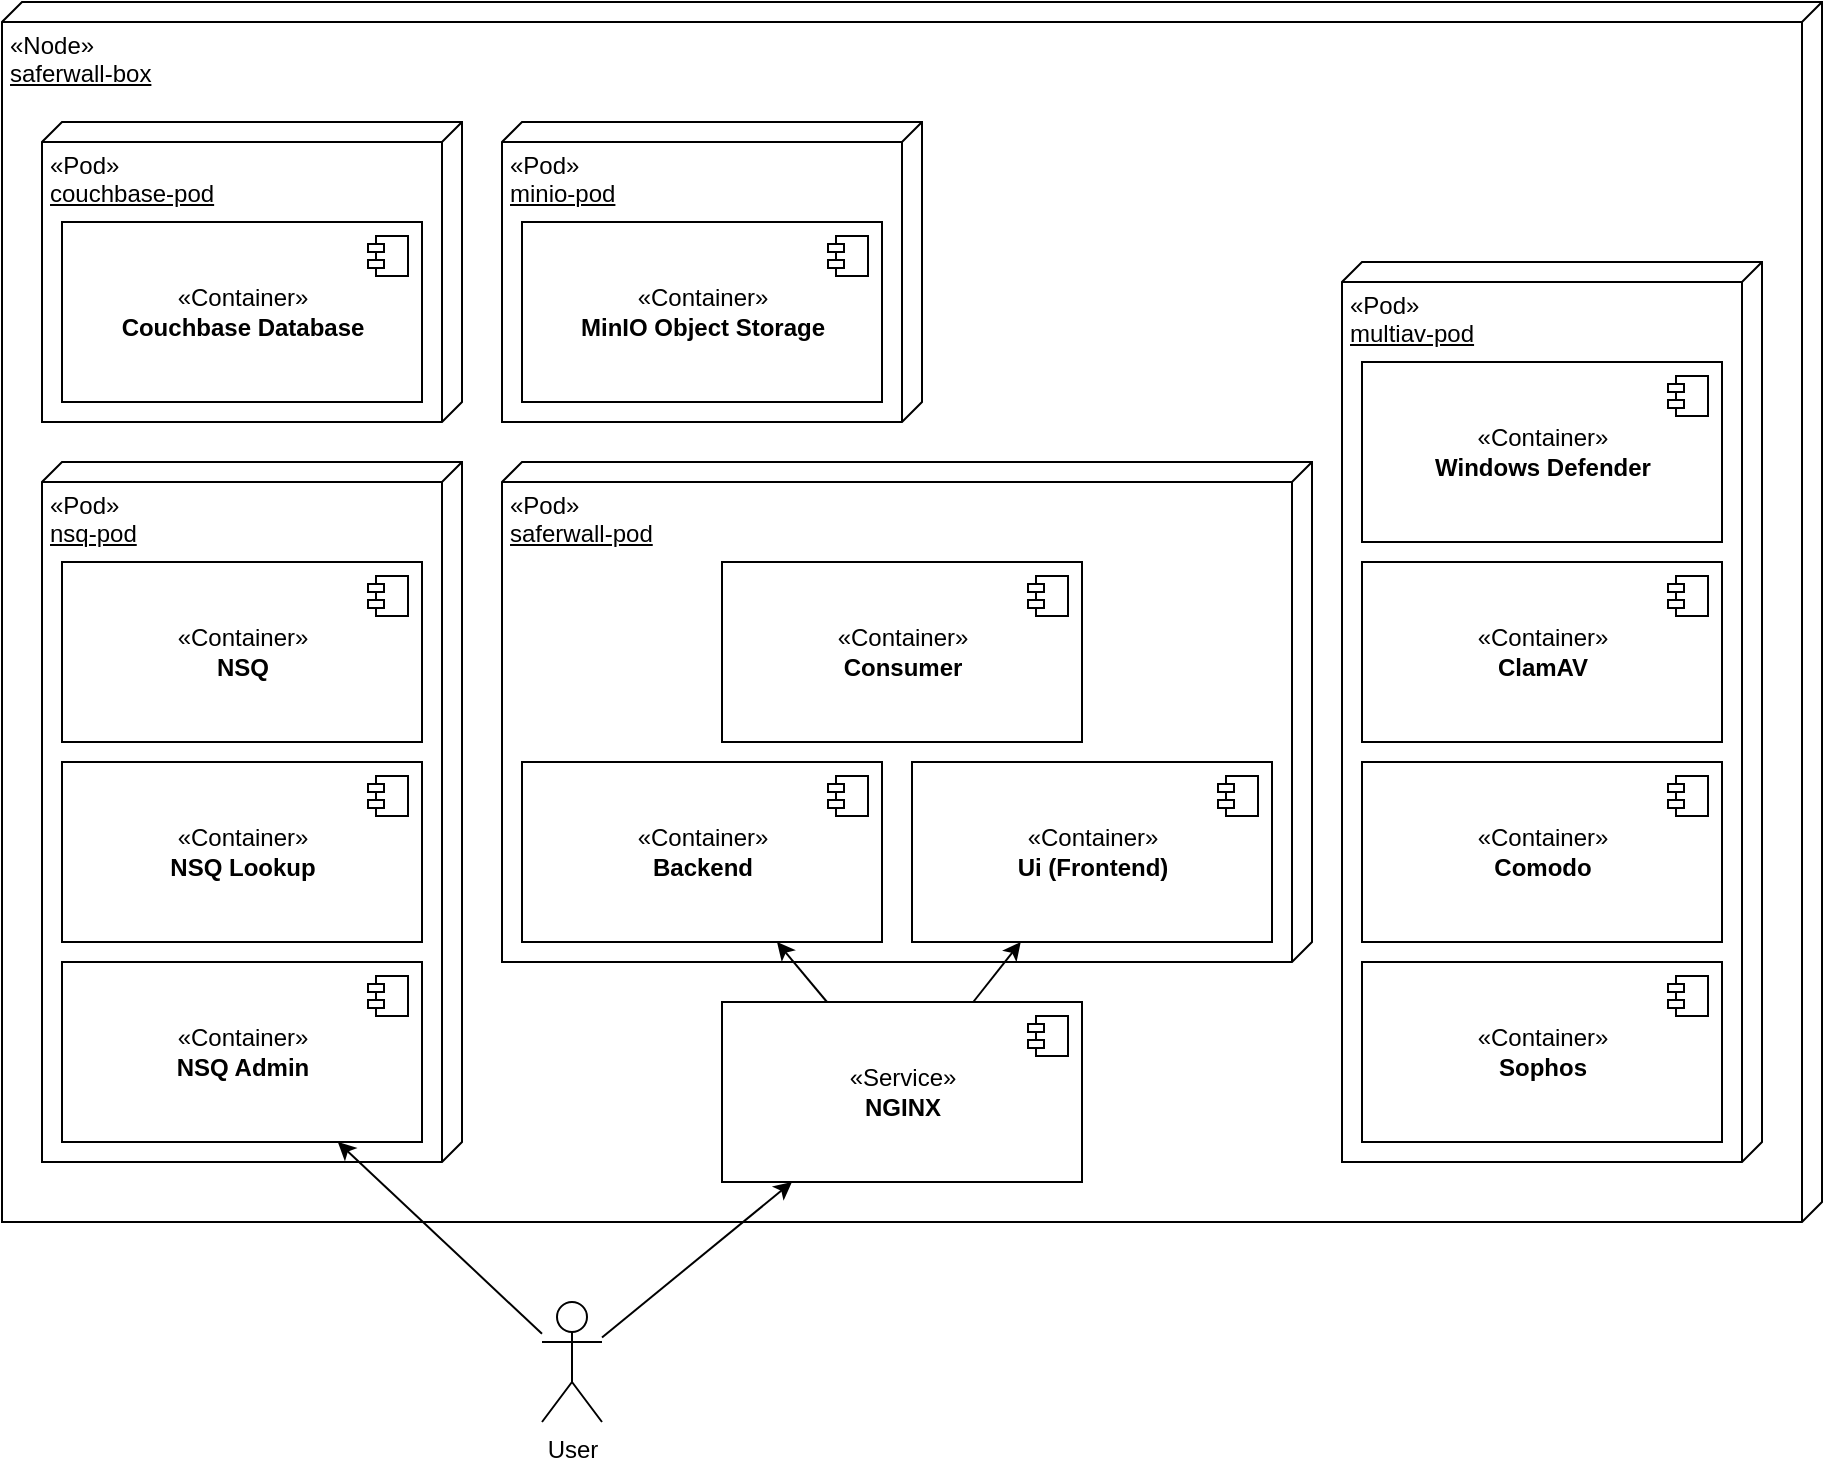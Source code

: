 <mxfile version="13.7.9" type="device"><diagram id="pRDvFIAnrit9D_myS2v1" name="Page-1"><mxGraphModel dx="1422" dy="834" grid="1" gridSize="10" guides="1" tooltips="1" connect="1" arrows="1" fold="1" page="1" pageScale="1" pageWidth="850" pageHeight="1100" math="0" shadow="0"><root><mxCell id="0"/><mxCell id="1" parent="0"/><mxCell id="8RYcF43jASUuvk7ZDHA5-20" value="&lt;span style=&quot;text-align: center&quot;&gt;«Node»&lt;/span&gt;&lt;br style=&quot;text-align: center&quot;&gt;&lt;span style=&quot;text-align: center&quot;&gt;&lt;u&gt;saferwall-box&lt;br&gt;&lt;/u&gt;&lt;/span&gt;" style="verticalAlign=top;align=left;spacingTop=8;spacingLeft=2;spacingRight=12;shape=cube;size=10;direction=south;fontStyle=0;html=1;" parent="1" vertex="1"><mxGeometry x="390" y="270" width="910" height="610" as="geometry"/></mxCell><mxCell id="8RYcF43jASUuvk7ZDHA5-24" style="edgeStyle=orthogonalEdgeStyle;orthogonalLoop=1;jettySize=auto;html=1;strokeColor=none;rounded=0;" parent="1" target="8RYcF43jASUuvk7ZDHA5-7" edge="1"><mxGeometry relative="1" as="geometry"><Array as="points"><mxPoint x="575" y="560"/><mxPoint x="795" y="560"/></Array><mxPoint x="575.034" y="660" as="sourcePoint"/></mxGeometry></mxCell><mxCell id="8EWzMbppnUh58eAo0yBk-2" value="&lt;span style=&quot;text-align: center&quot;&gt;«Pod»&lt;/span&gt;&lt;br style=&quot;text-align: center&quot;&gt;&lt;span style=&quot;text-align: center&quot;&gt;&lt;u&gt;saferwall-pod&lt;br&gt;&lt;/u&gt;&lt;/span&gt;" style="verticalAlign=top;align=left;spacingTop=8;spacingLeft=2;spacingRight=12;shape=cube;size=10;direction=south;fontStyle=0;html=1;" parent="1" vertex="1"><mxGeometry x="640" y="500" width="405" height="250" as="geometry"/></mxCell><mxCell id="8RYcF43jASUuvk7ZDHA5-7" value="«Container»&lt;br&gt;&lt;b&gt;Consumer&lt;/b&gt;" style="html=1;dropTarget=0;" parent="1" vertex="1"><mxGeometry x="750" y="550" width="180" height="90" as="geometry"/></mxCell><mxCell id="8RYcF43jASUuvk7ZDHA5-8" value="" style="shape=component;jettyWidth=8;jettyHeight=4;" parent="8RYcF43jASUuvk7ZDHA5-7" vertex="1"><mxGeometry x="1" width="20" height="20" relative="1" as="geometry"><mxPoint x="-27" y="7" as="offset"/></mxGeometry></mxCell><mxCell id="8EWzMbppnUh58eAo0yBk-10" value="&lt;span style=&quot;text-align: center&quot;&gt;«Pod»&lt;/span&gt;&lt;br style=&quot;text-align: center&quot;&gt;&lt;span style=&quot;text-align: center&quot;&gt;&lt;u&gt;minio-pod&lt;br&gt;&lt;/u&gt;&lt;/span&gt;" style="verticalAlign=top;align=left;spacingTop=8;spacingLeft=2;spacingRight=12;shape=cube;size=10;direction=south;fontStyle=0;html=1;" parent="1" vertex="1"><mxGeometry x="640" y="330" width="210" height="150" as="geometry"/></mxCell><mxCell id="8RYcF43jASUuvk7ZDHA5-49" value="«Container»&lt;br&gt;&lt;b&gt;MinIO Object Storage&lt;/b&gt;" style="html=1;dropTarget=0;" parent="1" vertex="1"><mxGeometry x="650" y="380" width="180" height="90" as="geometry"/></mxCell><mxCell id="8RYcF43jASUuvk7ZDHA5-50" value="" style="shape=component;jettyWidth=8;jettyHeight=4;" parent="8RYcF43jASUuvk7ZDHA5-49" vertex="1"><mxGeometry x="1" width="20" height="20" relative="1" as="geometry"><mxPoint x="-27" y="7" as="offset"/></mxGeometry></mxCell><mxCell id="8EWzMbppnUh58eAo0yBk-13" value="&lt;span style=&quot;text-align: center&quot;&gt;«Pod»&lt;/span&gt;&lt;br style=&quot;text-align: center&quot;&gt;&lt;span style=&quot;text-align: center&quot;&gt;&lt;u&gt;nsq-pod&lt;br&gt;&lt;/u&gt;&lt;/span&gt;" style="verticalAlign=top;align=left;spacingTop=8;spacingLeft=2;spacingRight=12;shape=cube;size=10;direction=south;fontStyle=0;html=1;" parent="1" vertex="1"><mxGeometry x="410" y="500" width="210" height="350" as="geometry"/></mxCell><mxCell id="8EWzMbppnUh58eAo0yBk-14" value="«Container»&lt;br&gt;&lt;b&gt;NSQ Lookup&lt;/b&gt;" style="html=1;dropTarget=0;" parent="1" vertex="1"><mxGeometry x="420" y="650" width="180" height="90" as="geometry"/></mxCell><mxCell id="8EWzMbppnUh58eAo0yBk-15" value="" style="shape=component;jettyWidth=8;jettyHeight=4;" parent="8EWzMbppnUh58eAo0yBk-14" vertex="1"><mxGeometry x="1" width="20" height="20" relative="1" as="geometry"><mxPoint x="-27" y="7" as="offset"/></mxGeometry></mxCell><mxCell id="8RYcF43jASUuvk7ZDHA5-17" value="«Container»&lt;br&gt;&lt;b&gt;NSQ&lt;/b&gt;" style="html=1;dropTarget=0;" parent="1" vertex="1"><mxGeometry x="420" y="550" width="180" height="90" as="geometry"/></mxCell><mxCell id="8RYcF43jASUuvk7ZDHA5-18" value="" style="shape=component;jettyWidth=8;jettyHeight=4;" parent="8RYcF43jASUuvk7ZDHA5-17" vertex="1"><mxGeometry x="1" width="20" height="20" relative="1" as="geometry"><mxPoint x="-27" y="7" as="offset"/></mxGeometry></mxCell><mxCell id="8EWzMbppnUh58eAo0yBk-23" value="&lt;span style=&quot;text-align: center&quot;&gt;«Pod»&lt;/span&gt;&lt;br style=&quot;text-align: center&quot;&gt;&lt;span style=&quot;text-align: center&quot;&gt;&lt;u&gt;couchbase-pod&lt;br&gt;&lt;/u&gt;&lt;/span&gt;" style="verticalAlign=top;align=left;spacingTop=8;spacingLeft=2;spacingRight=12;shape=cube;size=10;direction=south;fontStyle=0;html=1;" parent="1" vertex="1"><mxGeometry x="410" y="330" width="210" height="150" as="geometry"/></mxCell><mxCell id="8EWzMbppnUh58eAo0yBk-24" value="«Container»&lt;br&gt;&lt;b&gt;Couchbase Database&lt;/b&gt;" style="html=1;dropTarget=0;" parent="1" vertex="1"><mxGeometry x="420" y="380" width="180" height="90" as="geometry"/></mxCell><mxCell id="8EWzMbppnUh58eAo0yBk-25" value="" style="shape=component;jettyWidth=8;jettyHeight=4;" parent="8EWzMbppnUh58eAo0yBk-24" vertex="1"><mxGeometry x="1" width="20" height="20" relative="1" as="geometry"><mxPoint x="-27" y="7" as="offset"/></mxGeometry></mxCell><mxCell id="wCCmRajiiTZi3MHxOZBa-34" style="rounded=0;orthogonalLoop=1;jettySize=auto;html=1;" parent="1" source="wCCmRajiiTZi3MHxOZBa-6" target="wCCmRajiiTZi3MHxOZBa-32" edge="1"><mxGeometry relative="1" as="geometry"/></mxCell><mxCell id="wCCmRajiiTZi3MHxOZBa-40" style="edgeStyle=none;rounded=0;orthogonalLoop=1;jettySize=auto;html=1;" parent="1" source="wCCmRajiiTZi3MHxOZBa-6" target="wCCmRajiiTZi3MHxOZBa-37" edge="1"><mxGeometry relative="1" as="geometry"/></mxCell><mxCell id="wCCmRajiiTZi3MHxOZBa-6" value="User" style="shape=umlActor;verticalLabelPosition=bottom;verticalAlign=top;html=1;outlineConnect=0;" parent="1" vertex="1"><mxGeometry x="660" y="920" width="30" height="60" as="geometry"/></mxCell><mxCell id="wCCmRajiiTZi3MHxOZBa-8" value="«Container»&lt;br&gt;&lt;b&gt;Backend&lt;/b&gt;" style="html=1;dropTarget=0;" parent="1" vertex="1"><mxGeometry x="650" y="650" width="180" height="90" as="geometry"/></mxCell><mxCell id="wCCmRajiiTZi3MHxOZBa-9" value="" style="shape=component;jettyWidth=8;jettyHeight=4;" parent="wCCmRajiiTZi3MHxOZBa-8" vertex="1"><mxGeometry x="1" width="20" height="20" relative="1" as="geometry"><mxPoint x="-27" y="7" as="offset"/></mxGeometry></mxCell><mxCell id="wCCmRajiiTZi3MHxOZBa-10" value="«Container»&lt;br&gt;&lt;b&gt;Ui (Frontend)&lt;/b&gt;" style="html=1;dropTarget=0;" parent="1" vertex="1"><mxGeometry x="845" y="650" width="180" height="90" as="geometry"/></mxCell><mxCell id="wCCmRajiiTZi3MHxOZBa-11" value="" style="shape=component;jettyWidth=8;jettyHeight=4;" parent="wCCmRajiiTZi3MHxOZBa-10" vertex="1"><mxGeometry x="1" width="20" height="20" relative="1" as="geometry"><mxPoint x="-27" y="7" as="offset"/></mxGeometry></mxCell><mxCell id="wCCmRajiiTZi3MHxOZBa-12" value="&lt;span style=&quot;text-align: center&quot;&gt;«Pod»&lt;/span&gt;&lt;br style=&quot;text-align: center&quot;&gt;&lt;span style=&quot;text-align: center&quot;&gt;&lt;u&gt;multiav-pod&lt;br&gt;&lt;/u&gt;&lt;/span&gt;" style="verticalAlign=top;align=left;spacingTop=8;spacingLeft=2;spacingRight=12;shape=cube;size=10;direction=south;fontStyle=0;html=1;" parent="1" vertex="1"><mxGeometry x="1060" y="400" width="210" height="450" as="geometry"/></mxCell><mxCell id="wCCmRajiiTZi3MHxOZBa-13" value="«Container»&lt;br&gt;&lt;b&gt;Windows Defender&lt;/b&gt;" style="html=1;dropTarget=0;" parent="1" vertex="1"><mxGeometry x="1070" y="450" width="180" height="90" as="geometry"/></mxCell><mxCell id="wCCmRajiiTZi3MHxOZBa-14" value="" style="shape=component;jettyWidth=8;jettyHeight=4;" parent="wCCmRajiiTZi3MHxOZBa-13" vertex="1"><mxGeometry x="1" width="20" height="20" relative="1" as="geometry"><mxPoint x="-27" y="7" as="offset"/></mxGeometry></mxCell><mxCell id="wCCmRajiiTZi3MHxOZBa-15" value="«Container»&lt;br&gt;&lt;b&gt;ClamAV&lt;/b&gt;" style="html=1;dropTarget=0;" parent="1" vertex="1"><mxGeometry x="1070" y="550" width="180" height="90" as="geometry"/></mxCell><mxCell id="wCCmRajiiTZi3MHxOZBa-16" value="" style="shape=component;jettyWidth=8;jettyHeight=4;" parent="wCCmRajiiTZi3MHxOZBa-15" vertex="1"><mxGeometry x="1" width="20" height="20" relative="1" as="geometry"><mxPoint x="-27" y="7" as="offset"/></mxGeometry></mxCell><mxCell id="wCCmRajiiTZi3MHxOZBa-17" value="«Container»&lt;br&gt;&lt;b&gt;Comodo&lt;/b&gt;" style="html=1;dropTarget=0;" parent="1" vertex="1"><mxGeometry x="1070" y="650" width="180" height="90" as="geometry"/></mxCell><mxCell id="wCCmRajiiTZi3MHxOZBa-18" value="" style="shape=component;jettyWidth=8;jettyHeight=4;" parent="wCCmRajiiTZi3MHxOZBa-17" vertex="1"><mxGeometry x="1" width="20" height="20" relative="1" as="geometry"><mxPoint x="-27" y="7" as="offset"/></mxGeometry></mxCell><mxCell id="wCCmRajiiTZi3MHxOZBa-19" value="«Container»&lt;br&gt;&lt;b&gt;Sophos&lt;/b&gt;" style="html=1;dropTarget=0;" parent="1" vertex="1"><mxGeometry x="1070" y="750" width="180" height="90" as="geometry"/></mxCell><mxCell id="wCCmRajiiTZi3MHxOZBa-20" value="" style="shape=component;jettyWidth=8;jettyHeight=4;" parent="wCCmRajiiTZi3MHxOZBa-19" vertex="1"><mxGeometry x="1" width="20" height="20" relative="1" as="geometry"><mxPoint x="-27" y="7" as="offset"/></mxGeometry></mxCell><mxCell id="wCCmRajiiTZi3MHxOZBa-35" style="edgeStyle=none;rounded=0;orthogonalLoop=1;jettySize=auto;html=1;" parent="1" source="wCCmRajiiTZi3MHxOZBa-32" target="wCCmRajiiTZi3MHxOZBa-8" edge="1"><mxGeometry relative="1" as="geometry"/></mxCell><mxCell id="wCCmRajiiTZi3MHxOZBa-36" style="edgeStyle=none;rounded=0;orthogonalLoop=1;jettySize=auto;html=1;" parent="1" source="wCCmRajiiTZi3MHxOZBa-32" target="wCCmRajiiTZi3MHxOZBa-10" edge="1"><mxGeometry relative="1" as="geometry"/></mxCell><mxCell id="wCCmRajiiTZi3MHxOZBa-32" value="«Service»&lt;br&gt;&lt;b&gt;NGINX&lt;/b&gt;" style="html=1;dropTarget=0;" parent="1" vertex="1"><mxGeometry x="750" y="770" width="180" height="90" as="geometry"/></mxCell><mxCell id="wCCmRajiiTZi3MHxOZBa-33" value="" style="shape=component;jettyWidth=8;jettyHeight=4;" parent="wCCmRajiiTZi3MHxOZBa-32" vertex="1"><mxGeometry x="1" width="20" height="20" relative="1" as="geometry"><mxPoint x="-27" y="7" as="offset"/></mxGeometry></mxCell><mxCell id="wCCmRajiiTZi3MHxOZBa-37" value="«Container»&lt;br&gt;&lt;b&gt;NSQ Admin&lt;/b&gt;" style="html=1;dropTarget=0;" parent="1" vertex="1"><mxGeometry x="420" y="750" width="180" height="90" as="geometry"/></mxCell><mxCell id="wCCmRajiiTZi3MHxOZBa-38" value="" style="shape=component;jettyWidth=8;jettyHeight=4;" parent="wCCmRajiiTZi3MHxOZBa-37" vertex="1"><mxGeometry x="1" width="20" height="20" relative="1" as="geometry"><mxPoint x="-27" y="7" as="offset"/></mxGeometry></mxCell></root></mxGraphModel></diagram></mxfile>